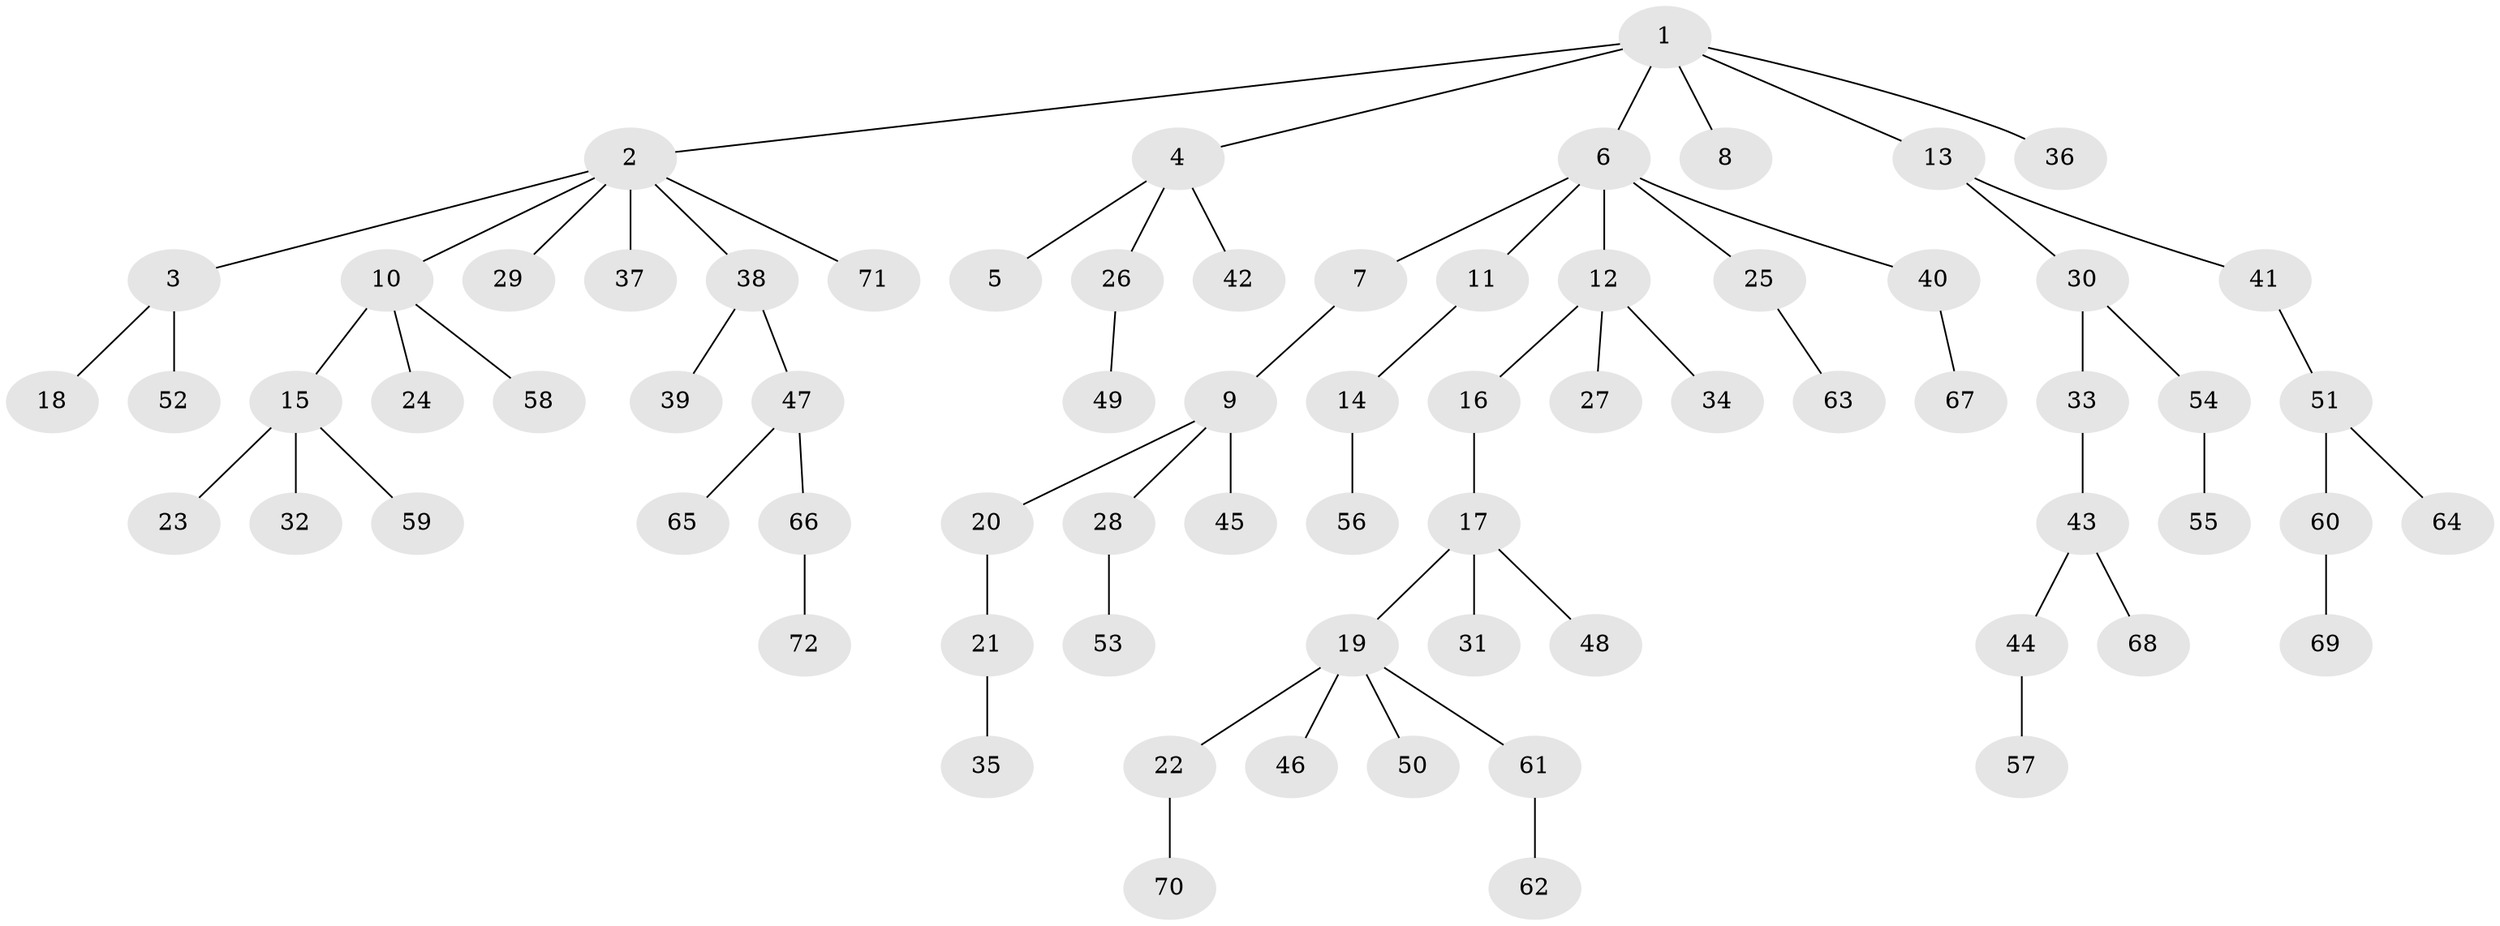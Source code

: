 // coarse degree distribution, {8: 0.02040816326530612, 6: 0.061224489795918366, 2: 0.16326530612244897, 1: 0.5918367346938775, 3: 0.14285714285714285, 4: 0.02040816326530612}
// Generated by graph-tools (version 1.1) at 2025/52/02/27/25 19:52:10]
// undirected, 72 vertices, 71 edges
graph export_dot {
graph [start="1"]
  node [color=gray90,style=filled];
  1;
  2;
  3;
  4;
  5;
  6;
  7;
  8;
  9;
  10;
  11;
  12;
  13;
  14;
  15;
  16;
  17;
  18;
  19;
  20;
  21;
  22;
  23;
  24;
  25;
  26;
  27;
  28;
  29;
  30;
  31;
  32;
  33;
  34;
  35;
  36;
  37;
  38;
  39;
  40;
  41;
  42;
  43;
  44;
  45;
  46;
  47;
  48;
  49;
  50;
  51;
  52;
  53;
  54;
  55;
  56;
  57;
  58;
  59;
  60;
  61;
  62;
  63;
  64;
  65;
  66;
  67;
  68;
  69;
  70;
  71;
  72;
  1 -- 2;
  1 -- 4;
  1 -- 6;
  1 -- 8;
  1 -- 13;
  1 -- 36;
  2 -- 3;
  2 -- 10;
  2 -- 29;
  2 -- 37;
  2 -- 38;
  2 -- 71;
  3 -- 18;
  3 -- 52;
  4 -- 5;
  4 -- 26;
  4 -- 42;
  6 -- 7;
  6 -- 11;
  6 -- 12;
  6 -- 25;
  6 -- 40;
  7 -- 9;
  9 -- 20;
  9 -- 28;
  9 -- 45;
  10 -- 15;
  10 -- 24;
  10 -- 58;
  11 -- 14;
  12 -- 16;
  12 -- 27;
  12 -- 34;
  13 -- 30;
  13 -- 41;
  14 -- 56;
  15 -- 23;
  15 -- 32;
  15 -- 59;
  16 -- 17;
  17 -- 19;
  17 -- 31;
  17 -- 48;
  19 -- 22;
  19 -- 46;
  19 -- 50;
  19 -- 61;
  20 -- 21;
  21 -- 35;
  22 -- 70;
  25 -- 63;
  26 -- 49;
  28 -- 53;
  30 -- 33;
  30 -- 54;
  33 -- 43;
  38 -- 39;
  38 -- 47;
  40 -- 67;
  41 -- 51;
  43 -- 44;
  43 -- 68;
  44 -- 57;
  47 -- 65;
  47 -- 66;
  51 -- 60;
  51 -- 64;
  54 -- 55;
  60 -- 69;
  61 -- 62;
  66 -- 72;
}
